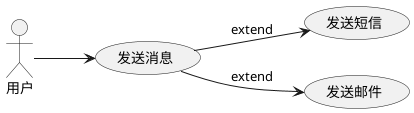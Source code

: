 @startuml
'最近一次更新时间: 2024-05-05
left to right direction

:用户: as User

(发送消息) as (Use1)
  (发送短信) as (Use11)
  (发送邮件) as (Use12)

User -down-> (Use1)

(Use1) --> (Use11):extend
(Use1) --> (Use12):extend

@enduml